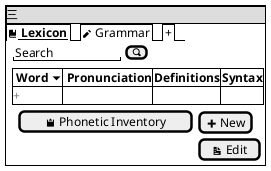 @startsalt
{+
{* 三  }
{/ <u><&book> <b><u>Lexicon | <&pencil> Grammar | + }
{ . |"Search       " | [<&magnifying-glass>] }
{}
{ . | {# <b> Word <&caret-bottom>| <b> Pronunciation | <b>Definitions | <b>Syntax 
 <color:gray>+ | . | . | . }
}
{ . | . | [<&clipboard> Phonetic Inventory] | {[<&plus> New] 
[<&document> Edit] }
}
}
@endsalt
